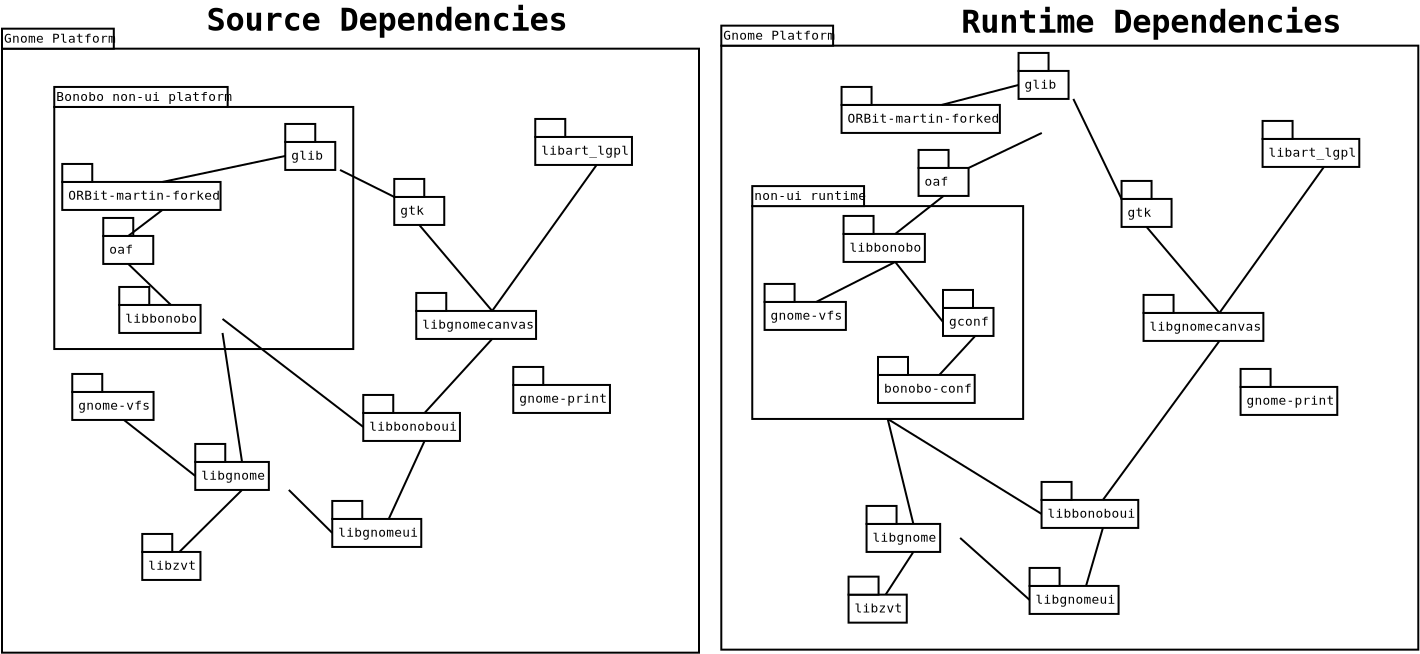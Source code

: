 <?xml version="1.0"?>
<diagram xmlns:dia="http://www.lysator.liu.se/~alla/dia/">
  <diagramdata>
    <attribute name="background">
      <color val="#ffffff"/>
    </attribute>
    <attribute name="paper">
      <composite type="paper">
        <attribute name="name">
          <string>#A4#</string>
        </attribute>
        <attribute name="tmargin">
          <real val="2.82"/>
        </attribute>
        <attribute name="bmargin">
          <real val="2.82"/>
        </attribute>
        <attribute name="lmargin">
          <real val="2.82"/>
        </attribute>
        <attribute name="rmargin">
          <real val="2.82"/>
        </attribute>
        <attribute name="is_portrait">
          <boolean val="true"/>
        </attribute>
        <attribute name="scaling">
          <real val="1"/>
        </attribute>
        <attribute name="fitto">
          <boolean val="false"/>
        </attribute>
      </composite>
    </attribute>
    <attribute name="grid">
      <composite type="grid">
        <attribute name="width_x">
          <real val="1"/>
        </attribute>
        <attribute name="width_y">
          <real val="1"/>
        </attribute>
        <attribute name="visible_x">
          <int val="1"/>
        </attribute>
        <attribute name="visible_y">
          <int val="1"/>
        </attribute>
      </composite>
    </attribute>
    <attribute name="guides">
      <composite type="guides">
        <attribute name="hguides"/>
        <attribute name="vguides"/>
      </composite>
    </attribute>
  </diagramdata>
  <layer name="Background" visible="true">
    <object type="UML - LargePackage" version="0" id="O0">
      <attribute name="obj_pos">
        <point val="33.602,-1.215"/>
      </attribute>
      <attribute name="obj_bb">
        <rectangle val="33.552,-3.065;68.502,29.035"/>
      </attribute>
      <attribute name="elem_corner">
        <point val="33.602,-1.215"/>
      </attribute>
      <attribute name="elem_width">
        <real val="34.85"/>
      </attribute>
      <attribute name="elem_height">
        <real val="30.2"/>
      </attribute>
      <attribute name="name">
        <string>#Gnome Platform#</string>
      </attribute>
      <attribute name="stereotype">
        <string/>
      </attribute>
    </object>
    <object type="UML - LargePackage" version="0" id="O1">
      <attribute name="obj_pos">
        <point val="35.15,6.807"/>
      </attribute>
      <attribute name="obj_bb">
        <rectangle val="35.1,4.957;48.744,17.5"/>
      </attribute>
      <attribute name="elem_corner">
        <point val="35.15,6.807"/>
      </attribute>
      <attribute name="elem_width">
        <real val="13.544"/>
      </attribute>
      <attribute name="elem_height">
        <real val="10.643"/>
      </attribute>
      <attribute name="name">
        <string>#non-ui runtime#</string>
      </attribute>
      <attribute name="stereotype">
        <string/>
      </attribute>
    </object>
    <object type="UML - LargePackage" version="0" id="O2">
      <attribute name="obj_pos">
        <point val="-2.363,-1.064"/>
      </attribute>
      <attribute name="obj_bb">
        <rectangle val="-2.413,-2.914;32.536,29.186"/>
      </attribute>
      <attribute name="elem_corner">
        <point val="-2.363,-1.064"/>
      </attribute>
      <attribute name="elem_width">
        <real val="34.85"/>
      </attribute>
      <attribute name="elem_height">
        <real val="30.2"/>
      </attribute>
      <attribute name="name">
        <string>#Gnome Platform#</string>
      </attribute>
      <attribute name="stereotype">
        <string/>
      </attribute>
    </object>
    <object type="UML - LargePackage" version="0" id="O3">
      <attribute name="obj_pos">
        <point val="0.25,1.85"/>
      </attribute>
      <attribute name="obj_bb">
        <rectangle val="0.2,4.163e-17;15.25,14.004"/>
      </attribute>
      <attribute name="elem_corner">
        <point val="0.25,1.85"/>
      </attribute>
      <attribute name="elem_width">
        <real val="14.95"/>
      </attribute>
      <attribute name="elem_height">
        <real val="12.104"/>
      </attribute>
      <attribute name="name">
        <string>#Bonobo non-ui platform#</string>
      </attribute>
      <attribute name="stereotype">
        <string/>
      </attribute>
    </object>
    <object type="UML - SmallPackage" version="0" id="O4">
      <attribute name="obj_pos">
        <point val="11.8,3.6"/>
      </attribute>
      <attribute name="obj_bb">
        <rectangle val="11.75,2.65;14.589,5.05"/>
      </attribute>
      <attribute name="elem_corner">
        <point val="11.8,3.6"/>
      </attribute>
      <attribute name="elem_width">
        <real val="2.739"/>
      </attribute>
      <attribute name="elem_height">
        <real val="1.4"/>
      </attribute>
      <attribute name="text">
        <composite type="text">
          <attribute name="string">
            <string>#glib#</string>
          </attribute>
          <attribute name="font">
            <font name="Courier"/>
          </attribute>
          <attribute name="height">
            <real val="0.8"/>
          </attribute>
          <attribute name="pos">
            <point val="12.1,4.495"/>
          </attribute>
          <attribute name="color">
            <color val="#000000"/>
          </attribute>
          <attribute name="alignment">
            <enum val="0"/>
          </attribute>
        </composite>
      </attribute>
    </object>
    <object type="UML - SmallPackage" version="0" id="O5">
      <attribute name="obj_pos">
        <point val="17.25,6.35"/>
      </attribute>
      <attribute name="obj_bb">
        <rectangle val="17.2,5.4;19.8,7.8"/>
      </attribute>
      <attribute name="elem_corner">
        <point val="17.25,6.35"/>
      </attribute>
      <attribute name="elem_width">
        <real val="2.5"/>
      </attribute>
      <attribute name="elem_height">
        <real val="1.4"/>
      </attribute>
      <attribute name="text">
        <composite type="text">
          <attribute name="string">
            <string>#gtk#</string>
          </attribute>
          <attribute name="font">
            <font name="Courier"/>
          </attribute>
          <attribute name="height">
            <real val="0.8"/>
          </attribute>
          <attribute name="pos">
            <point val="17.55,7.245"/>
          </attribute>
          <attribute name="color">
            <color val="#000000"/>
          </attribute>
          <attribute name="alignment">
            <enum val="0"/>
          </attribute>
        </composite>
      </attribute>
    </object>
    <object type="UML - SmallPackage" version="0" id="O6">
      <attribute name="obj_pos">
        <point val="3.5,11.75"/>
      </attribute>
      <attribute name="obj_bb">
        <rectangle val="3.45,10.8;8.713,13.2"/>
      </attribute>
      <attribute name="elem_corner">
        <point val="3.5,11.75"/>
      </attribute>
      <attribute name="elem_width">
        <real val="5.163"/>
      </attribute>
      <attribute name="elem_height">
        <real val="1.4"/>
      </attribute>
      <attribute name="text">
        <composite type="text">
          <attribute name="string">
            <string>#libbonobo#</string>
          </attribute>
          <attribute name="font">
            <font name="Courier"/>
          </attribute>
          <attribute name="height">
            <real val="0.8"/>
          </attribute>
          <attribute name="pos">
            <point val="3.8,12.645"/>
          </attribute>
          <attribute name="color">
            <color val="#000000"/>
          </attribute>
          <attribute name="alignment">
            <enum val="0"/>
          </attribute>
        </composite>
      </attribute>
    </object>
    <object type="UML - SmallPackage" version="0" id="O7">
      <attribute name="obj_pos">
        <point val="24.3,3.35"/>
      </attribute>
      <attribute name="obj_bb">
        <rectangle val="24.25,2.4;30.483,4.8"/>
      </attribute>
      <attribute name="elem_corner">
        <point val="24.3,3.35"/>
      </attribute>
      <attribute name="elem_width">
        <real val="6.133"/>
      </attribute>
      <attribute name="elem_height">
        <real val="1.4"/>
      </attribute>
      <attribute name="text">
        <composite type="text">
          <attribute name="string">
            <string>#libart_lgpl#</string>
          </attribute>
          <attribute name="font">
            <font name="Courier"/>
          </attribute>
          <attribute name="height">
            <real val="0.8"/>
          </attribute>
          <attribute name="pos">
            <point val="24.6,4.245"/>
          </attribute>
          <attribute name="color">
            <color val="#000000"/>
          </attribute>
          <attribute name="alignment">
            <enum val="0"/>
          </attribute>
        </composite>
      </attribute>
    </object>
    <object type="UML - SmallPackage" version="0" id="O8">
      <attribute name="obj_pos">
        <point val="15.7,17.15"/>
      </attribute>
      <attribute name="obj_bb">
        <rectangle val="15.65,16.2;21.883,18.6"/>
      </attribute>
      <attribute name="elem_corner">
        <point val="15.7,17.15"/>
      </attribute>
      <attribute name="elem_width">
        <real val="6.133"/>
      </attribute>
      <attribute name="elem_height">
        <real val="1.4"/>
      </attribute>
      <attribute name="text">
        <composite type="text">
          <attribute name="string">
            <string>#libbonoboui#</string>
          </attribute>
          <attribute name="font">
            <font name="Courier"/>
          </attribute>
          <attribute name="height">
            <real val="0.8"/>
          </attribute>
          <attribute name="pos">
            <point val="16,18.045"/>
          </attribute>
          <attribute name="color">
            <color val="#000000"/>
          </attribute>
          <attribute name="alignment">
            <enum val="0"/>
          </attribute>
        </composite>
      </attribute>
    </object>
    <object type="UML - SmallPackage" version="0" id="O9">
      <attribute name="obj_pos">
        <point val="0.65,5.6"/>
      </attribute>
      <attribute name="obj_bb">
        <rectangle val="0.6,4.65;10.711,7.05"/>
      </attribute>
      <attribute name="elem_corner">
        <point val="0.65,5.6"/>
      </attribute>
      <attribute name="elem_width">
        <real val="10.011"/>
      </attribute>
      <attribute name="elem_height">
        <real val="1.4"/>
      </attribute>
      <attribute name="text">
        <composite type="text">
          <attribute name="string">
            <string>#ORBit-martin-forked#</string>
          </attribute>
          <attribute name="font">
            <font name="Courier"/>
          </attribute>
          <attribute name="height">
            <real val="0.8"/>
          </attribute>
          <attribute name="pos">
            <point val="0.95,6.495"/>
          </attribute>
          <attribute name="color">
            <color val="#000000"/>
          </attribute>
          <attribute name="alignment">
            <enum val="0"/>
          </attribute>
        </composite>
      </attribute>
    </object>
    <object type="UML - SmallPackage" version="0" id="O10">
      <attribute name="obj_pos">
        <point val="2.7,8.3"/>
      </attribute>
      <attribute name="obj_bb">
        <rectangle val="2.65,7.35;5.25,9.75"/>
      </attribute>
      <attribute name="elem_corner">
        <point val="2.7,8.3"/>
      </attribute>
      <attribute name="elem_width">
        <real val="2.5"/>
      </attribute>
      <attribute name="elem_height">
        <real val="1.4"/>
      </attribute>
      <attribute name="text">
        <composite type="text">
          <attribute name="string">
            <string>#oaf#</string>
          </attribute>
          <attribute name="font">
            <font name="Courier"/>
          </attribute>
          <attribute name="height">
            <real val="0.8"/>
          </attribute>
          <attribute name="pos">
            <point val="3,9.195"/>
          </attribute>
          <attribute name="color">
            <color val="#000000"/>
          </attribute>
          <attribute name="alignment">
            <enum val="0"/>
          </attribute>
        </composite>
      </attribute>
    </object>
    <object type="UML - SmallPackage" version="0" id="O11">
      <attribute name="obj_pos">
        <point val="7.3,19.6"/>
      </attribute>
      <attribute name="obj_bb">
        <rectangle val="7.25,18.65;12.028,21.05"/>
      </attribute>
      <attribute name="elem_corner">
        <point val="7.3,19.6"/>
      </attribute>
      <attribute name="elem_width">
        <real val="4.678"/>
      </attribute>
      <attribute name="elem_height">
        <real val="1.4"/>
      </attribute>
      <attribute name="text">
        <composite type="text">
          <attribute name="string">
            <string>#libgnome#</string>
          </attribute>
          <attribute name="font">
            <font name="Courier"/>
          </attribute>
          <attribute name="height">
            <real val="0.8"/>
          </attribute>
          <attribute name="pos">
            <point val="7.6,20.495"/>
          </attribute>
          <attribute name="color">
            <color val="#000000"/>
          </attribute>
          <attribute name="alignment">
            <enum val="0"/>
          </attribute>
        </composite>
      </attribute>
    </object>
    <object type="UML - SmallPackage" version="0" id="O12">
      <attribute name="obj_pos">
        <point val="14.15,22.45"/>
      </attribute>
      <attribute name="obj_bb">
        <rectangle val="14.1,21.5;19.848,23.9"/>
      </attribute>
      <attribute name="elem_corner">
        <point val="14.15,22.45"/>
      </attribute>
      <attribute name="elem_width">
        <real val="5.648"/>
      </attribute>
      <attribute name="elem_height">
        <real val="1.4"/>
      </attribute>
      <attribute name="text">
        <composite type="text">
          <attribute name="string">
            <string>#libgnomeui#</string>
          </attribute>
          <attribute name="font">
            <font name="Courier"/>
          </attribute>
          <attribute name="height">
            <real val="0.8"/>
          </attribute>
          <attribute name="pos">
            <point val="14.45,23.345"/>
          </attribute>
          <attribute name="color">
            <color val="#000000"/>
          </attribute>
          <attribute name="alignment">
            <enum val="0"/>
          </attribute>
        </composite>
      </attribute>
    </object>
    <object type="UML - SmallPackage" version="0" id="O13">
      <attribute name="obj_pos">
        <point val="18.35,12.05"/>
      </attribute>
      <attribute name="obj_bb">
        <rectangle val="18.3,11.1;25.987,13.5"/>
      </attribute>
      <attribute name="elem_corner">
        <point val="18.35,12.05"/>
      </attribute>
      <attribute name="elem_width">
        <real val="7.587"/>
      </attribute>
      <attribute name="elem_height">
        <real val="1.4"/>
      </attribute>
      <attribute name="text">
        <composite type="text">
          <attribute name="string">
            <string>#libgnomecanvas#</string>
          </attribute>
          <attribute name="font">
            <font name="Courier"/>
          </attribute>
          <attribute name="height">
            <real val="0.8"/>
          </attribute>
          <attribute name="pos">
            <point val="18.65,12.945"/>
          </attribute>
          <attribute name="color">
            <color val="#000000"/>
          </attribute>
          <attribute name="alignment">
            <enum val="0"/>
          </attribute>
        </composite>
      </attribute>
    </object>
    <object type="Standard - Line" version="0" id="O14">
      <attribute name="obj_pos">
        <point val="11.8,4.3"/>
      </attribute>
      <attribute name="obj_bb">
        <rectangle val="5.606,4.25;11.85,5.65"/>
      </attribute>
      <attribute name="conn_endpoints">
        <point val="11.8,4.3"/>
        <point val="5.656,5.6"/>
      </attribute>
      <attribute name="numcp">
        <int val="1"/>
      </attribute>
      <connections>
        <connection handle="0" to="O4" connection="3"/>
        <connection handle="1" to="O9" connection="1"/>
      </connections>
    </object>
    <object type="Standard - Line" version="0" id="O15">
      <attribute name="obj_pos">
        <point val="14.539,5"/>
      </attribute>
      <attribute name="obj_bb">
        <rectangle val="14.489,4.95;17.3,6.4"/>
      </attribute>
      <attribute name="conn_endpoints">
        <point val="14.539,5"/>
        <point val="17.25,6.35"/>
      </attribute>
      <attribute name="numcp">
        <int val="1"/>
      </attribute>
      <connections>
        <connection handle="0" to="O4" connection="7"/>
        <connection handle="1" to="O5" connection="0"/>
      </connections>
    </object>
    <object type="Standard - Line" version="0" id="O16">
      <attribute name="obj_pos">
        <point val="5.656,7"/>
      </attribute>
      <attribute name="obj_bb">
        <rectangle val="3.9,6.95;5.706,8.35"/>
      </attribute>
      <attribute name="conn_endpoints">
        <point val="5.656,7"/>
        <point val="3.95,8.3"/>
      </attribute>
      <attribute name="numcp">
        <int val="1"/>
      </attribute>
      <connections>
        <connection handle="0" to="O9" connection="6"/>
        <connection handle="1" to="O10" connection="1"/>
      </connections>
    </object>
    <object type="Standard - Line" version="0" id="O17">
      <attribute name="obj_pos">
        <point val="3.95,9.7"/>
      </attribute>
      <attribute name="obj_bb">
        <rectangle val="3.9,9.65;6.132,11.8"/>
      </attribute>
      <attribute name="conn_endpoints">
        <point val="3.95,9.7"/>
        <point val="6.082,11.75"/>
      </attribute>
      <attribute name="numcp">
        <int val="1"/>
      </attribute>
      <connections>
        <connection handle="0" to="O10" connection="6"/>
        <connection handle="1" to="O6" connection="1"/>
      </connections>
    </object>
    <object type="Standard - Line" version="0" id="O18">
      <attribute name="obj_pos">
        <point val="8.663,13.15"/>
      </attribute>
      <attribute name="obj_bb">
        <rectangle val="8.613,13.1;9.689,19.65"/>
      </attribute>
      <attribute name="conn_endpoints">
        <point val="8.663,13.15"/>
        <point val="9.639,19.6"/>
      </attribute>
      <attribute name="numcp">
        <int val="1"/>
      </attribute>
      <connections>
        <connection handle="0" to="O6" connection="7"/>
        <connection handle="1" to="O11" connection="1"/>
      </connections>
    </object>
    <object type="Standard - Line" version="0" id="O19">
      <attribute name="obj_pos">
        <point val="27.366,4.75"/>
      </attribute>
      <attribute name="obj_bb">
        <rectangle val="22.094,4.7;27.416,12.1"/>
      </attribute>
      <attribute name="conn_endpoints">
        <point val="27.366,4.75"/>
        <point val="22.144,12.05"/>
      </attribute>
      <attribute name="numcp">
        <int val="1"/>
      </attribute>
      <connections>
        <connection handle="0" to="O7" connection="6"/>
        <connection handle="1" to="O13" connection="1"/>
      </connections>
    </object>
    <object type="Standard - Line" version="0" id="O20">
      <attribute name="obj_pos">
        <point val="18.5,7.75"/>
      </attribute>
      <attribute name="obj_bb">
        <rectangle val="18.45,7.7;22.194,12.1"/>
      </attribute>
      <attribute name="conn_endpoints">
        <point val="18.5,7.75"/>
        <point val="22.144,12.05"/>
      </attribute>
      <attribute name="numcp">
        <int val="1"/>
      </attribute>
      <connections>
        <connection handle="0" to="O5" connection="6"/>
        <connection handle="1" to="O13" connection="1"/>
      </connections>
    </object>
    <object type="Standard - Line" version="0" id="O21">
      <attribute name="obj_pos">
        <point val="8.663,12.45"/>
      </attribute>
      <attribute name="obj_bb">
        <rectangle val="8.613,12.4;15.75,17.9"/>
      </attribute>
      <attribute name="conn_endpoints">
        <point val="8.663,12.45"/>
        <point val="15.7,17.85"/>
      </attribute>
      <attribute name="numcp">
        <int val="1"/>
      </attribute>
      <connections>
        <connection handle="0" to="O6" connection="4"/>
        <connection handle="1" to="O8" connection="3"/>
      </connections>
    </object>
    <object type="Standard - Line" version="0" id="O22">
      <attribute name="obj_pos">
        <point val="22.144,13.45"/>
      </attribute>
      <attribute name="obj_bb">
        <rectangle val="18.716,13.4;22.194,17.2"/>
      </attribute>
      <attribute name="conn_endpoints">
        <point val="22.144,13.45"/>
        <point val="18.766,17.15"/>
      </attribute>
      <attribute name="numcp">
        <int val="1"/>
      </attribute>
      <connections>
        <connection handle="0" to="O13" connection="6"/>
        <connection handle="1" to="O8" connection="1"/>
      </connections>
    </object>
    <object type="Standard - Line" version="0" id="O23">
      <attribute name="obj_pos">
        <point val="18.766,18.55"/>
      </attribute>
      <attribute name="obj_bb">
        <rectangle val="16.924,18.5;18.816,22.5"/>
      </attribute>
      <attribute name="conn_endpoints">
        <point val="18.766,18.55"/>
        <point val="16.974,22.45"/>
      </attribute>
      <attribute name="numcp">
        <int val="1"/>
      </attribute>
      <connections>
        <connection handle="0" to="O8" connection="6"/>
        <connection handle="1" to="O12" connection="1"/>
      </connections>
    </object>
    <object type="UML - SmallPackage" version="0" id="O24">
      <attribute name="obj_pos">
        <point val="23.2,15.75"/>
      </attribute>
      <attribute name="obj_bb">
        <rectangle val="23.15,14.8;29.383,17.2"/>
      </attribute>
      <attribute name="elem_corner">
        <point val="23.2,15.75"/>
      </attribute>
      <attribute name="elem_width">
        <real val="6.133"/>
      </attribute>
      <attribute name="elem_height">
        <real val="1.4"/>
      </attribute>
      <attribute name="text">
        <composite type="text">
          <attribute name="string">
            <string>#gnome-print#</string>
          </attribute>
          <attribute name="font">
            <font name="Courier"/>
          </attribute>
          <attribute name="height">
            <real val="0.8"/>
          </attribute>
          <attribute name="pos">
            <point val="23.5,16.645"/>
          </attribute>
          <attribute name="color">
            <color val="#000000"/>
          </attribute>
          <attribute name="alignment">
            <enum val="0"/>
          </attribute>
        </composite>
      </attribute>
    </object>
    <object type="Standard - Text" version="0" id="O25">
      <attribute name="obj_pos">
        <point val="16.883,-1.96"/>
      </attribute>
      <attribute name="obj_bb">
        <rectangle val="5.269,-3.451;28.497,-1.451"/>
      </attribute>
      <attribute name="text">
        <composite type="text">
          <attribute name="string">
            <string>#Source Dependencies#</string>
          </attribute>
          <attribute name="font">
            <font name="Courier-Bold"/>
          </attribute>
          <attribute name="height">
            <real val="2"/>
          </attribute>
          <attribute name="pos">
            <point val="16.883,-1.96"/>
          </attribute>
          <attribute name="color">
            <color val="#000000"/>
          </attribute>
          <attribute name="alignment">
            <enum val="1"/>
          </attribute>
        </composite>
      </attribute>
    </object>
    <object type="Standard - Text" version="0" id="O26">
      <attribute name="obj_pos">
        <point val="55.102,-1.86"/>
      </attribute>
      <attribute name="obj_bb">
        <rectangle val="42.882,-3.351;67.322,-1.351"/>
      </attribute>
      <attribute name="text">
        <composite type="text">
          <attribute name="string">
            <string>#Runtime Dependencies#</string>
          </attribute>
          <attribute name="font">
            <font name="Courier-Bold"/>
          </attribute>
          <attribute name="height">
            <real val="2"/>
          </attribute>
          <attribute name="pos">
            <point val="55.102,-1.86"/>
          </attribute>
          <attribute name="color">
            <color val="#000000"/>
          </attribute>
          <attribute name="alignment">
            <enum val="1"/>
          </attribute>
        </composite>
      </attribute>
    </object>
    <object type="UML - SmallPackage" version="0" id="O27">
      <attribute name="obj_pos">
        <point val="48.465,0.049"/>
      </attribute>
      <attribute name="obj_bb">
        <rectangle val="48.416,-0.901;51.255,1.499"/>
      </attribute>
      <attribute name="elem_corner">
        <point val="48.465,0.049"/>
      </attribute>
      <attribute name="elem_width">
        <real val="2.739"/>
      </attribute>
      <attribute name="elem_height">
        <real val="1.4"/>
      </attribute>
      <attribute name="text">
        <composite type="text">
          <attribute name="string">
            <string>#glib#</string>
          </attribute>
          <attribute name="font">
            <font name="Courier"/>
          </attribute>
          <attribute name="height">
            <real val="0.8"/>
          </attribute>
          <attribute name="pos">
            <point val="48.766,0.944"/>
          </attribute>
          <attribute name="color">
            <color val="#000000"/>
          </attribute>
          <attribute name="alignment">
            <enum val="0"/>
          </attribute>
        </composite>
      </attribute>
    </object>
    <object type="UML - SmallPackage" version="0" id="O28">
      <attribute name="obj_pos">
        <point val="53.615,6.449"/>
      </attribute>
      <attribute name="obj_bb">
        <rectangle val="53.566,5.499;56.166,7.899"/>
      </attribute>
      <attribute name="elem_corner">
        <point val="53.615,6.449"/>
      </attribute>
      <attribute name="elem_width">
        <real val="2.5"/>
      </attribute>
      <attribute name="elem_height">
        <real val="1.4"/>
      </attribute>
      <attribute name="text">
        <composite type="text">
          <attribute name="string">
            <string>#gtk#</string>
          </attribute>
          <attribute name="font">
            <font name="Courier"/>
          </attribute>
          <attribute name="height">
            <real val="0.8"/>
          </attribute>
          <attribute name="pos">
            <point val="53.916,7.344"/>
          </attribute>
          <attribute name="color">
            <color val="#000000"/>
          </attribute>
          <attribute name="alignment">
            <enum val="0"/>
          </attribute>
        </composite>
      </attribute>
    </object>
    <object type="UML - SmallPackage" version="0" id="O29">
      <attribute name="obj_pos">
        <point val="39.715,8.199"/>
      </attribute>
      <attribute name="obj_bb">
        <rectangle val="39.666,7.249;44.929,9.649"/>
      </attribute>
      <attribute name="elem_corner">
        <point val="39.715,8.199"/>
      </attribute>
      <attribute name="elem_width">
        <real val="5.163"/>
      </attribute>
      <attribute name="elem_height">
        <real val="1.4"/>
      </attribute>
      <attribute name="text">
        <composite type="text">
          <attribute name="string">
            <string>#libbonobo#</string>
          </attribute>
          <attribute name="font">
            <font name="Courier"/>
          </attribute>
          <attribute name="height">
            <real val="0.8"/>
          </attribute>
          <attribute name="pos">
            <point val="40.016,9.094"/>
          </attribute>
          <attribute name="color">
            <color val="#000000"/>
          </attribute>
          <attribute name="alignment">
            <enum val="0"/>
          </attribute>
        </composite>
      </attribute>
    </object>
    <object type="UML - SmallPackage" version="0" id="O30">
      <attribute name="obj_pos">
        <point val="60.666,3.449"/>
      </attribute>
      <attribute name="obj_bb">
        <rectangle val="60.615,2.499;66.848,4.899"/>
      </attribute>
      <attribute name="elem_corner">
        <point val="60.666,3.449"/>
      </attribute>
      <attribute name="elem_width">
        <real val="6.133"/>
      </attribute>
      <attribute name="elem_height">
        <real val="1.4"/>
      </attribute>
      <attribute name="text">
        <composite type="text">
          <attribute name="string">
            <string>#libart_lgpl#</string>
          </attribute>
          <attribute name="font">
            <font name="Courier"/>
          </attribute>
          <attribute name="height">
            <real val="0.8"/>
          </attribute>
          <attribute name="pos">
            <point val="60.965,4.344"/>
          </attribute>
          <attribute name="color">
            <color val="#000000"/>
          </attribute>
          <attribute name="alignment">
            <enum val="0"/>
          </attribute>
        </composite>
      </attribute>
    </object>
    <object type="UML - SmallPackage" version="0" id="O31">
      <attribute name="obj_pos">
        <point val="49.615,21.499"/>
      </attribute>
      <attribute name="obj_bb">
        <rectangle val="49.566,20.549;55.798,22.949"/>
      </attribute>
      <attribute name="elem_corner">
        <point val="49.615,21.499"/>
      </attribute>
      <attribute name="elem_width">
        <real val="6.133"/>
      </attribute>
      <attribute name="elem_height">
        <real val="1.4"/>
      </attribute>
      <attribute name="text">
        <composite type="text">
          <attribute name="string">
            <string>#libbonoboui#</string>
          </attribute>
          <attribute name="font">
            <font name="Courier"/>
          </attribute>
          <attribute name="height">
            <real val="0.8"/>
          </attribute>
          <attribute name="pos">
            <point val="49.916,22.394"/>
          </attribute>
          <attribute name="color">
            <color val="#000000"/>
          </attribute>
          <attribute name="alignment">
            <enum val="0"/>
          </attribute>
        </composite>
      </attribute>
    </object>
    <object type="UML - SmallPackage" version="0" id="O32">
      <attribute name="obj_pos">
        <point val="39.615,1.749"/>
      </attribute>
      <attribute name="obj_bb">
        <rectangle val="39.566,0.799;49.677,3.199"/>
      </attribute>
      <attribute name="elem_corner">
        <point val="39.615,1.749"/>
      </attribute>
      <attribute name="elem_width">
        <real val="10.011"/>
      </attribute>
      <attribute name="elem_height">
        <real val="1.4"/>
      </attribute>
      <attribute name="text">
        <composite type="text">
          <attribute name="string">
            <string>#ORBit-martin-forked#</string>
          </attribute>
          <attribute name="font">
            <font name="Courier"/>
          </attribute>
          <attribute name="height">
            <real val="0.8"/>
          </attribute>
          <attribute name="pos">
            <point val="39.916,2.644"/>
          </attribute>
          <attribute name="color">
            <color val="#000000"/>
          </attribute>
          <attribute name="alignment">
            <enum val="0"/>
          </attribute>
        </composite>
      </attribute>
    </object>
    <object type="UML - SmallPackage" version="0" id="O33">
      <attribute name="obj_pos">
        <point val="43.465,4.899"/>
      </attribute>
      <attribute name="obj_bb">
        <rectangle val="43.416,3.949;46.016,6.349"/>
      </attribute>
      <attribute name="elem_corner">
        <point val="43.465,4.899"/>
      </attribute>
      <attribute name="elem_width">
        <real val="2.5"/>
      </attribute>
      <attribute name="elem_height">
        <real val="1.4"/>
      </attribute>
      <attribute name="text">
        <composite type="text">
          <attribute name="string">
            <string>#oaf#</string>
          </attribute>
          <attribute name="font">
            <font name="Courier"/>
          </attribute>
          <attribute name="height">
            <real val="0.8"/>
          </attribute>
          <attribute name="pos">
            <point val="43.766,5.794"/>
          </attribute>
          <attribute name="color">
            <color val="#000000"/>
          </attribute>
          <attribute name="alignment">
            <enum val="0"/>
          </attribute>
        </composite>
      </attribute>
    </object>
    <object type="UML - SmallPackage" version="0" id="O34">
      <attribute name="obj_pos">
        <point val="40.865,22.699"/>
      </attribute>
      <attribute name="obj_bb">
        <rectangle val="40.816,21.749;45.594,24.149"/>
      </attribute>
      <attribute name="elem_corner">
        <point val="40.865,22.699"/>
      </attribute>
      <attribute name="elem_width">
        <real val="4.678"/>
      </attribute>
      <attribute name="elem_height">
        <real val="1.4"/>
      </attribute>
      <attribute name="text">
        <composite type="text">
          <attribute name="string">
            <string>#libgnome#</string>
          </attribute>
          <attribute name="font">
            <font name="Courier"/>
          </attribute>
          <attribute name="height">
            <real val="0.8"/>
          </attribute>
          <attribute name="pos">
            <point val="41.166,23.594"/>
          </attribute>
          <attribute name="color">
            <color val="#000000"/>
          </attribute>
          <attribute name="alignment">
            <enum val="0"/>
          </attribute>
        </composite>
      </attribute>
    </object>
    <object type="UML - SmallPackage" version="0" id="O35">
      <attribute name="obj_pos">
        <point val="49.016,25.799"/>
      </attribute>
      <attribute name="obj_bb">
        <rectangle val="48.965,24.849;54.714,27.249"/>
      </attribute>
      <attribute name="elem_corner">
        <point val="49.016,25.799"/>
      </attribute>
      <attribute name="elem_width">
        <real val="5.648"/>
      </attribute>
      <attribute name="elem_height">
        <real val="1.4"/>
      </attribute>
      <attribute name="text">
        <composite type="text">
          <attribute name="string">
            <string>#libgnomeui#</string>
          </attribute>
          <attribute name="font">
            <font name="Courier"/>
          </attribute>
          <attribute name="height">
            <real val="0.8"/>
          </attribute>
          <attribute name="pos">
            <point val="49.316,26.694"/>
          </attribute>
          <attribute name="color">
            <color val="#000000"/>
          </attribute>
          <attribute name="alignment">
            <enum val="0"/>
          </attribute>
        </composite>
      </attribute>
    </object>
    <object type="UML - SmallPackage" version="0" id="O36">
      <attribute name="obj_pos">
        <point val="54.715,12.149"/>
      </attribute>
      <attribute name="obj_bb">
        <rectangle val="54.666,11.199;62.353,13.599"/>
      </attribute>
      <attribute name="elem_corner">
        <point val="54.715,12.149"/>
      </attribute>
      <attribute name="elem_width">
        <real val="7.587"/>
      </attribute>
      <attribute name="elem_height">
        <real val="1.4"/>
      </attribute>
      <attribute name="text">
        <composite type="text">
          <attribute name="string">
            <string>#libgnomecanvas#</string>
          </attribute>
          <attribute name="font">
            <font name="Courier"/>
          </attribute>
          <attribute name="height">
            <real val="0.8"/>
          </attribute>
          <attribute name="pos">
            <point val="55.016,13.044"/>
          </attribute>
          <attribute name="color">
            <color val="#000000"/>
          </attribute>
          <attribute name="alignment">
            <enum val="0"/>
          </attribute>
        </composite>
      </attribute>
    </object>
    <object type="Standard - Line" version="0" id="O37">
      <attribute name="obj_pos">
        <point val="48.465,0.749"/>
      </attribute>
      <attribute name="obj_bb">
        <rectangle val="44.571,0.699;48.516,1.799"/>
      </attribute>
      <attribute name="conn_endpoints">
        <point val="48.465,0.749"/>
        <point val="44.621,1.749"/>
      </attribute>
      <attribute name="numcp">
        <int val="1"/>
      </attribute>
      <connections>
        <connection handle="0" to="O27" connection="3"/>
        <connection handle="1" to="O32" connection="1"/>
      </connections>
    </object>
    <object type="Standard - Line" version="0" id="O38">
      <attribute name="obj_pos">
        <point val="51.205,1.449"/>
      </attribute>
      <attribute name="obj_bb">
        <rectangle val="51.155,1.399;53.666,6.499"/>
      </attribute>
      <attribute name="conn_endpoints">
        <point val="51.205,1.449"/>
        <point val="53.615,6.449"/>
      </attribute>
      <attribute name="numcp">
        <int val="1"/>
      </attribute>
      <connections>
        <connection handle="0" to="O27" connection="7"/>
        <connection handle="1" to="O28" connection="0"/>
      </connections>
    </object>
    <object type="Standard - Line" version="0" id="O39">
      <attribute name="obj_pos">
        <point val="49.627,3.149"/>
      </attribute>
      <attribute name="obj_bb">
        <rectangle val="45.916,3.099;49.677,4.949"/>
      </attribute>
      <attribute name="conn_endpoints">
        <point val="49.627,3.149"/>
        <point val="45.965,4.899"/>
      </attribute>
      <attribute name="numcp">
        <int val="1"/>
      </attribute>
      <connections>
        <connection handle="0" to="O32" connection="7"/>
        <connection handle="1" to="O33" connection="2"/>
      </connections>
    </object>
    <object type="Standard - Line" version="0" id="O40">
      <attribute name="obj_pos">
        <point val="44.715,6.299"/>
      </attribute>
      <attribute name="obj_bb">
        <rectangle val="42.247,6.249;44.766,8.249"/>
      </attribute>
      <attribute name="conn_endpoints">
        <point val="44.715,6.299"/>
        <point val="42.297,8.199"/>
      </attribute>
      <attribute name="numcp">
        <int val="1"/>
      </attribute>
      <connections>
        <connection handle="0" to="O33" connection="6"/>
        <connection handle="1" to="O29" connection="1"/>
      </connections>
    </object>
    <object type="Standard - Line" version="0" id="O41">
      <attribute name="obj_pos">
        <point val="63.732,4.849"/>
      </attribute>
      <attribute name="obj_bb">
        <rectangle val="58.459,4.799;63.782,12.199"/>
      </attribute>
      <attribute name="conn_endpoints">
        <point val="63.732,4.849"/>
        <point val="58.509,12.149"/>
      </attribute>
      <attribute name="numcp">
        <int val="1"/>
      </attribute>
      <connections>
        <connection handle="0" to="O30" connection="6"/>
        <connection handle="1" to="O36" connection="1"/>
      </connections>
    </object>
    <object type="Standard - Line" version="0" id="O42">
      <attribute name="obj_pos">
        <point val="54.865,7.849"/>
      </attribute>
      <attribute name="obj_bb">
        <rectangle val="54.816,7.799;58.559,12.199"/>
      </attribute>
      <attribute name="conn_endpoints">
        <point val="54.865,7.849"/>
        <point val="58.509,12.149"/>
      </attribute>
      <attribute name="numcp">
        <int val="1"/>
      </attribute>
      <connections>
        <connection handle="0" to="O28" connection="6"/>
        <connection handle="1" to="O36" connection="1"/>
      </connections>
    </object>
    <object type="Standard - Line" version="0" id="O43">
      <attribute name="obj_pos">
        <point val="58.509,13.549"/>
      </attribute>
      <attribute name="obj_bb">
        <rectangle val="52.632,13.499;58.559,21.549"/>
      </attribute>
      <attribute name="conn_endpoints">
        <point val="58.509,13.549"/>
        <point val="52.682,21.499"/>
      </attribute>
      <attribute name="numcp">
        <int val="1"/>
      </attribute>
      <connections>
        <connection handle="0" to="O36" connection="6"/>
        <connection handle="1" to="O31" connection="1"/>
      </connections>
    </object>
    <object type="Standard - Line" version="0" id="O44">
      <attribute name="obj_pos">
        <point val="52.682,22.899"/>
      </attribute>
      <attribute name="obj_bb">
        <rectangle val="51.789,22.849;52.732,25.849"/>
      </attribute>
      <attribute name="conn_endpoints">
        <point val="52.682,22.899"/>
        <point val="51.84,25.799"/>
      </attribute>
      <attribute name="numcp">
        <int val="1"/>
      </attribute>
      <connections>
        <connection handle="0" to="O31" connection="6"/>
        <connection handle="1" to="O35" connection="1"/>
      </connections>
    </object>
    <object type="UML - SmallPackage" version="0" id="O45">
      <attribute name="obj_pos">
        <point val="35.766,11.599"/>
      </attribute>
      <attribute name="obj_bb">
        <rectangle val="35.715,10.649;40.979,13.049"/>
      </attribute>
      <attribute name="elem_corner">
        <point val="35.766,11.599"/>
      </attribute>
      <attribute name="elem_width">
        <real val="5.163"/>
      </attribute>
      <attribute name="elem_height">
        <real val="1.4"/>
      </attribute>
      <attribute name="text">
        <composite type="text">
          <attribute name="string">
            <string>#gnome-vfs#</string>
          </attribute>
          <attribute name="font">
            <font name="Courier"/>
          </attribute>
          <attribute name="height">
            <real val="0.8"/>
          </attribute>
          <attribute name="pos">
            <point val="36.066,12.494"/>
          </attribute>
          <attribute name="color">
            <color val="#000000"/>
          </attribute>
          <attribute name="alignment">
            <enum val="0"/>
          </attribute>
        </composite>
      </attribute>
    </object>
    <object type="UML - SmallPackage" version="0" id="O46">
      <attribute name="obj_pos">
        <point val="59.566,15.849"/>
      </attribute>
      <attribute name="obj_bb">
        <rectangle val="59.516,14.899;65.748,17.299"/>
      </attribute>
      <attribute name="elem_corner">
        <point val="59.566,15.849"/>
      </attribute>
      <attribute name="elem_width">
        <real val="6.133"/>
      </attribute>
      <attribute name="elem_height">
        <real val="1.4"/>
      </attribute>
      <attribute name="text">
        <composite type="text">
          <attribute name="string">
            <string>#gnome-print#</string>
          </attribute>
          <attribute name="font">
            <font name="Courier"/>
          </attribute>
          <attribute name="height">
            <real val="0.8"/>
          </attribute>
          <attribute name="pos">
            <point val="59.865,16.744"/>
          </attribute>
          <attribute name="color">
            <color val="#000000"/>
          </attribute>
          <attribute name="alignment">
            <enum val="0"/>
          </attribute>
        </composite>
      </attribute>
    </object>
    <object type="Standard - Line" version="0" id="O47">
      <attribute name="obj_pos">
        <point val="42.297,9.599"/>
      </attribute>
      <attribute name="obj_bb">
        <rectangle val="38.297,9.549;42.347,11.649"/>
      </attribute>
      <attribute name="conn_endpoints">
        <point val="42.297,9.599"/>
        <point val="38.347,11.599"/>
      </attribute>
      <attribute name="numcp">
        <int val="1"/>
      </attribute>
      <connections>
        <connection handle="0" to="O29" connection="6"/>
        <connection handle="1" to="O45" connection="1"/>
      </connections>
    </object>
    <object type="UML - SmallPackage" version="0" id="O48">
      <attribute name="obj_pos">
        <point val="44.687,11.9"/>
      </attribute>
      <attribute name="obj_bb">
        <rectangle val="44.636,10.95;47.961,13.35"/>
      </attribute>
      <attribute name="elem_corner">
        <point val="44.687,11.9"/>
      </attribute>
      <attribute name="elem_width">
        <real val="3.224"/>
      </attribute>
      <attribute name="elem_height">
        <real val="1.4"/>
      </attribute>
      <attribute name="text">
        <composite type="text">
          <attribute name="string">
            <string>#gconf#</string>
          </attribute>
          <attribute name="font">
            <font name="Courier"/>
          </attribute>
          <attribute name="height">
            <real val="0.8"/>
          </attribute>
          <attribute name="pos">
            <point val="44.986,12.795"/>
          </attribute>
          <attribute name="color">
            <color val="#000000"/>
          </attribute>
          <attribute name="alignment">
            <enum val="0"/>
          </attribute>
        </composite>
      </attribute>
    </object>
    <object type="UML - SmallPackage" version="0" id="O49">
      <attribute name="obj_pos">
        <point val="41.437,15.25"/>
      </attribute>
      <attribute name="obj_bb">
        <rectangle val="41.386,14.3;47.619,16.7"/>
      </attribute>
      <attribute name="elem_corner">
        <point val="41.437,15.25"/>
      </attribute>
      <attribute name="elem_width">
        <real val="6.133"/>
      </attribute>
      <attribute name="elem_height">
        <real val="1.4"/>
      </attribute>
      <attribute name="text">
        <composite type="text">
          <attribute name="string">
            <string>#bonobo-conf#</string>
          </attribute>
          <attribute name="font">
            <font name="Courier"/>
          </attribute>
          <attribute name="height">
            <real val="0.8"/>
          </attribute>
          <attribute name="pos">
            <point val="41.736,16.145"/>
          </attribute>
          <attribute name="color">
            <color val="#000000"/>
          </attribute>
          <attribute name="alignment">
            <enum val="0"/>
          </attribute>
        </composite>
      </attribute>
    </object>
    <object type="Standard - Line" version="0" id="O50">
      <attribute name="obj_pos">
        <point val="42.297,9.599"/>
      </attribute>
      <attribute name="obj_bb">
        <rectangle val="42.247,9.549;44.736,12.65"/>
      </attribute>
      <attribute name="conn_endpoints">
        <point val="42.297,9.599"/>
        <point val="44.687,12.6"/>
      </attribute>
      <attribute name="numcp">
        <int val="1"/>
      </attribute>
      <connections>
        <connection handle="0" to="O29" connection="6"/>
        <connection handle="1" to="O48" connection="3"/>
      </connections>
    </object>
    <object type="Standard - Line" version="0" id="O51">
      <attribute name="obj_pos">
        <point val="46.298,13.3"/>
      </attribute>
      <attribute name="obj_bb">
        <rectangle val="44.453,13.25;46.349,15.3"/>
      </attribute>
      <attribute name="conn_endpoints">
        <point val="46.298,13.3"/>
        <point val="44.503,15.25"/>
      </attribute>
      <attribute name="numcp">
        <int val="1"/>
      </attribute>
      <connections>
        <connection handle="0" to="O48" connection="6"/>
        <connection handle="1" to="O49" connection="1"/>
      </connections>
    </object>
    <object type="Standard - Line" version="0" id="O52">
      <attribute name="obj_pos">
        <point val="41.922,17.45"/>
      </attribute>
      <attribute name="obj_bb">
        <rectangle val="41.872,17.4;49.666,22.249"/>
      </attribute>
      <attribute name="conn_endpoints">
        <point val="41.922,17.45"/>
        <point val="49.615,22.199"/>
      </attribute>
      <attribute name="numcp">
        <int val="1"/>
      </attribute>
      <connections>
        <connection handle="0" to="O1" connection="6"/>
        <connection handle="1" to="O31" connection="3"/>
      </connections>
    </object>
    <object type="Standard - Line" version="0" id="O53">
      <attribute name="obj_pos">
        <point val="41.922,17.45"/>
      </attribute>
      <attribute name="obj_bb">
        <rectangle val="41.872,17.4;43.255,22.749"/>
      </attribute>
      <attribute name="conn_endpoints">
        <point val="41.922,17.45"/>
        <point val="43.205,22.699"/>
      </attribute>
      <attribute name="numcp">
        <int val="1"/>
      </attribute>
      <connections>
        <connection handle="0" to="O1" connection="6"/>
        <connection handle="1" to="O34" connection="1"/>
      </connections>
    </object>
    <object type="UML - SmallPackage" version="0" id="O54">
      <attribute name="obj_pos">
        <point val="4.65,24.1"/>
      </attribute>
      <attribute name="obj_bb">
        <rectangle val="4.6,23.15;8.409,25.55"/>
      </attribute>
      <attribute name="elem_corner">
        <point val="4.65,24.1"/>
      </attribute>
      <attribute name="elem_width">
        <real val="3.709"/>
      </attribute>
      <attribute name="elem_height">
        <real val="1.4"/>
      </attribute>
      <attribute name="text">
        <composite type="text">
          <attribute name="string">
            <string>#libzvt#</string>
          </attribute>
          <attribute name="font">
            <font name="Courier"/>
          </attribute>
          <attribute name="height">
            <real val="0.8"/>
          </attribute>
          <attribute name="pos">
            <point val="4.95,24.995"/>
          </attribute>
          <attribute name="color">
            <color val="#000000"/>
          </attribute>
          <attribute name="alignment">
            <enum val="0"/>
          </attribute>
        </composite>
      </attribute>
    </object>
    <object type="UML - SmallPackage" version="0" id="O55">
      <attribute name="obj_pos">
        <point val="39.965,26.235"/>
      </attribute>
      <attribute name="obj_bb">
        <rectangle val="39.915,25.285;43.724,27.685"/>
      </attribute>
      <attribute name="elem_corner">
        <point val="39.965,26.235"/>
      </attribute>
      <attribute name="elem_width">
        <real val="3.709"/>
      </attribute>
      <attribute name="elem_height">
        <real val="1.4"/>
      </attribute>
      <attribute name="text">
        <composite type="text">
          <attribute name="string">
            <string>#libzvt#</string>
          </attribute>
          <attribute name="font">
            <font name="Courier"/>
          </attribute>
          <attribute name="height">
            <real val="0.8"/>
          </attribute>
          <attribute name="pos">
            <point val="40.265,27.13"/>
          </attribute>
          <attribute name="color">
            <color val="#000000"/>
          </attribute>
          <attribute name="alignment">
            <enum val="0"/>
          </attribute>
        </composite>
      </attribute>
    </object>
    <object type="Standard - Line" version="0" id="O56">
      <attribute name="obj_pos">
        <point val="9.639,21"/>
      </attribute>
      <attribute name="obj_bb">
        <rectangle val="6.454,20.95;9.689,24.15"/>
      </attribute>
      <attribute name="conn_endpoints">
        <point val="9.639,21"/>
        <point val="6.504,24.1"/>
      </attribute>
      <attribute name="numcp">
        <int val="1"/>
      </attribute>
      <connections>
        <connection handle="0" to="O11" connection="6"/>
        <connection handle="1" to="O54" connection="1"/>
      </connections>
    </object>
    <object type="Standard - Line" version="0" id="O57">
      <attribute name="obj_pos">
        <point val="43.205,24.099"/>
      </attribute>
      <attribute name="obj_bb">
        <rectangle val="41.769,24.049;43.255,26.285"/>
      </attribute>
      <attribute name="conn_endpoints">
        <point val="43.205,24.099"/>
        <point val="41.819,26.235"/>
      </attribute>
      <attribute name="numcp">
        <int val="1"/>
      </attribute>
      <connections>
        <connection handle="0" to="O34" connection="6"/>
        <connection handle="1" to="O55" connection="1"/>
      </connections>
    </object>
    <object type="Standard - Line" version="0" id="O58">
      <attribute name="obj_pos">
        <point val="11.978,21"/>
      </attribute>
      <attribute name="obj_bb">
        <rectangle val="11.928,20.95;14.2,23.2"/>
      </attribute>
      <attribute name="conn_endpoints">
        <point val="11.978,21"/>
        <point val="14.15,23.15"/>
      </attribute>
      <attribute name="numcp">
        <int val="1"/>
      </attribute>
      <connections>
        <connection handle="0" to="O11" connection="7"/>
        <connection handle="1" to="O12" connection="3"/>
      </connections>
    </object>
    <object type="Standard - Line" version="0" id="O59">
      <attribute name="obj_pos">
        <point val="45.544,23.399"/>
      </attribute>
      <attribute name="obj_bb">
        <rectangle val="45.494,23.349;49.066,26.549"/>
      </attribute>
      <attribute name="conn_endpoints">
        <point val="45.544,23.399"/>
        <point val="49.016,26.499"/>
      </attribute>
      <attribute name="numcp">
        <int val="1"/>
      </attribute>
      <connections>
        <connection handle="0" to="O34" connection="4"/>
        <connection handle="1" to="O35" connection="3"/>
      </connections>
    </object>
    <object type="UML - SmallPackage" version="0" id="O60">
      <attribute name="obj_pos">
        <point val="1.15,16.1"/>
      </attribute>
      <attribute name="obj_bb">
        <rectangle val="1.1,15.15;6.363,17.55"/>
      </attribute>
      <attribute name="elem_corner">
        <point val="1.15,16.1"/>
      </attribute>
      <attribute name="elem_width">
        <real val="5.163"/>
      </attribute>
      <attribute name="elem_height">
        <real val="1.4"/>
      </attribute>
      <attribute name="text">
        <composite type="text">
          <attribute name="string">
            <string>#gnome-vfs#</string>
          </attribute>
          <attribute name="font">
            <font name="Courier"/>
          </attribute>
          <attribute name="height">
            <real val="0.8"/>
          </attribute>
          <attribute name="pos">
            <point val="1.45,16.995"/>
          </attribute>
          <attribute name="color">
            <color val="#000000"/>
          </attribute>
          <attribute name="alignment">
            <enum val="0"/>
          </attribute>
        </composite>
      </attribute>
    </object>
    <object type="Standard - Line" version="0" id="O61">
      <attribute name="obj_pos">
        <point val="3.732,17.5"/>
      </attribute>
      <attribute name="obj_bb">
        <rectangle val="3.682,17.45;7.35,20.35"/>
      </attribute>
      <attribute name="conn_endpoints">
        <point val="3.732,17.5"/>
        <point val="7.3,20.3"/>
      </attribute>
      <attribute name="numcp">
        <int val="1"/>
      </attribute>
      <connections>
        <connection handle="0" to="O60" connection="6"/>
        <connection handle="1" to="O11" connection="3"/>
      </connections>
    </object>
  </layer>
</diagram>
